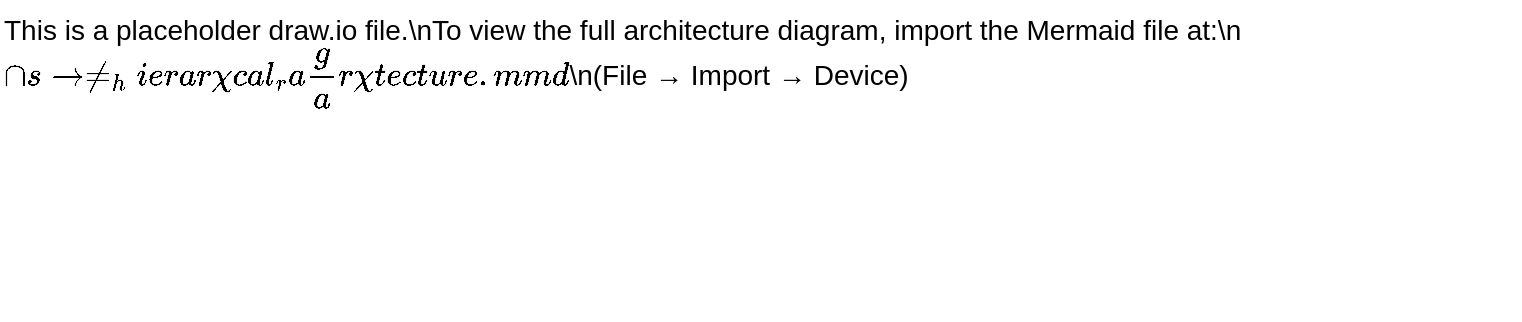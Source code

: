 <mxfile version="22.1.0" type="device">
  <diagram id="d1" name="High Level Davie Architecture">
    <mxGraphModel dx="1086" dy="635" grid="1" gridSize="10" guides="1" tooltips="1" connect="1" arrows="1" fold="1" page="1" pageScale="1" pageWidth="1100" pageHeight="850" math="0" shadow="0">
      <root>
        <mxCell id="0"/>
        <mxCell id="1" parent="0"/>
        <mxCell id="2" value="This is a placeholder draw.io file.\nTo view the full architecture diagram, import the Mermaid file at:\n`capstone_hierarchical_rag/architecture.mmd`\n(File → Import → Device)" style="text;whiteSpace=wrap;html=1;fontSize=14;align=left;verticalAlign=top;" vertex="1" parent="1">
          <mxGeometry x="120" y="120" width="760" height="160" as="geometry"/>
        </mxCell>
      </root>
    </mxGraphModel>
  </diagram>
</mxfile> 